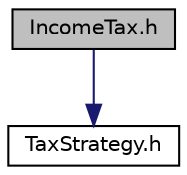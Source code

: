 digraph "IncomeTax.h"
{
 // LATEX_PDF_SIZE
  edge [fontname="Helvetica",fontsize="10",labelfontname="Helvetica",labelfontsize="10"];
  node [fontname="Helvetica",fontsize="10",shape=record];
  Node1 [label="IncomeTax.h",height=0.2,width=0.4,color="black", fillcolor="grey75", style="filled", fontcolor="black",tooltip=" "];
  Node1 -> Node2 [color="midnightblue",fontsize="10",style="solid",fontname="Helvetica"];
  Node2 [label="TaxStrategy.h",height=0.2,width=0.4,color="black", fillcolor="white", style="filled",URL="$TaxStrategy_8h.html",tooltip="Defines the interface for different tax calculation strategies."];
}
